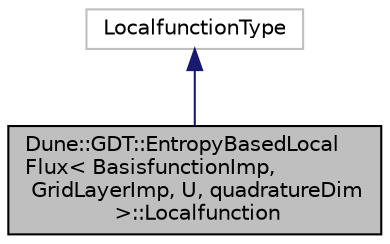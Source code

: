 digraph "Dune::GDT::EntropyBasedLocalFlux&lt; BasisfunctionImp, GridLayerImp, U, quadratureDim &gt;::Localfunction"
{
  edge [fontname="Helvetica",fontsize="10",labelfontname="Helvetica",labelfontsize="10"];
  node [fontname="Helvetica",fontsize="10",shape=record];
  Node0 [label="Dune::GDT::EntropyBasedLocal\lFlux\< BasisfunctionImp,\l GridLayerImp, U, quadratureDim\l \>::Localfunction",height=0.2,width=0.4,color="black", fillcolor="grey75", style="filled", fontcolor="black"];
  Node1 -> Node0 [dir="back",color="midnightblue",fontsize="10",style="solid",fontname="Helvetica"];
  Node1 [label="LocalfunctionType",height=0.2,width=0.4,color="grey75", fillcolor="white", style="filled"];
}
